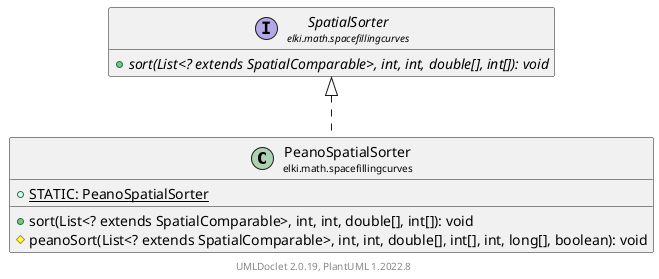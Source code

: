 @startuml
    remove .*\.(Instance|Par|Parameterizer|Factory)$
    set namespaceSeparator none
    hide empty fields
    hide empty methods

    class "<size:14>PeanoSpatialSorter\n<size:10>elki.math.spacefillingcurves" as elki.math.spacefillingcurves.PeanoSpatialSorter [[PeanoSpatialSorter.html]] {
        {static} +STATIC: PeanoSpatialSorter
        +sort(List<? extends SpatialComparable>, int, int, double[], int[]): void
        #peanoSort(List<? extends SpatialComparable>, int, int, double[], int[], int, long[], boolean): void
    }

    interface "<size:14>SpatialSorter\n<size:10>elki.math.spacefillingcurves" as elki.math.spacefillingcurves.SpatialSorter [[SpatialSorter.html]] {
        {abstract} +sort(List<? extends SpatialComparable>, int, int, double[], int[]): void
    }
    class "<size:14>PeanoSpatialSorter.Par\n<size:10>elki.math.spacefillingcurves" as elki.math.spacefillingcurves.PeanoSpatialSorter.Par [[PeanoSpatialSorter.Par.html]]

    elki.math.spacefillingcurves.SpatialSorter <|.. elki.math.spacefillingcurves.PeanoSpatialSorter
    elki.math.spacefillingcurves.PeanoSpatialSorter +-- elki.math.spacefillingcurves.PeanoSpatialSorter.Par

    center footer UMLDoclet 2.0.19, PlantUML 1.2022.8
@enduml
